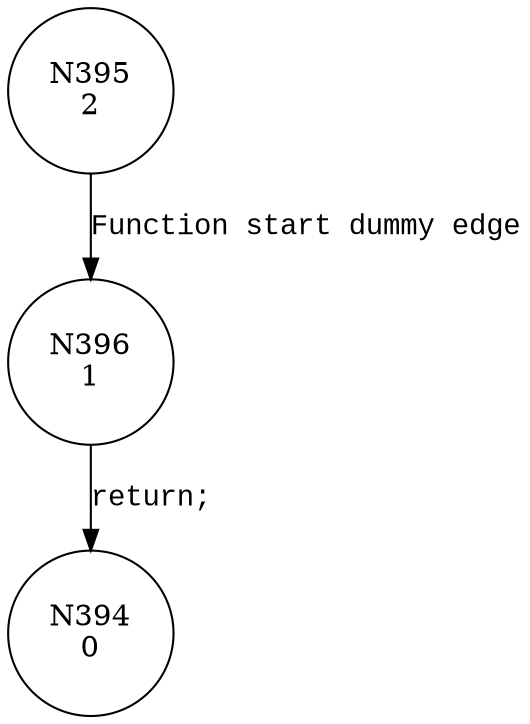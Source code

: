 digraph DiskPerfUnload {
395 [shape="circle" label="N395\n2"]
396 [shape="circle" label="N396\n1"]
394 [shape="circle" label="N394\n0"]
395 -> 396 [label="Function start dummy edge" fontname="Courier New"]
396 -> 394 [label="return;" fontname="Courier New"]
}